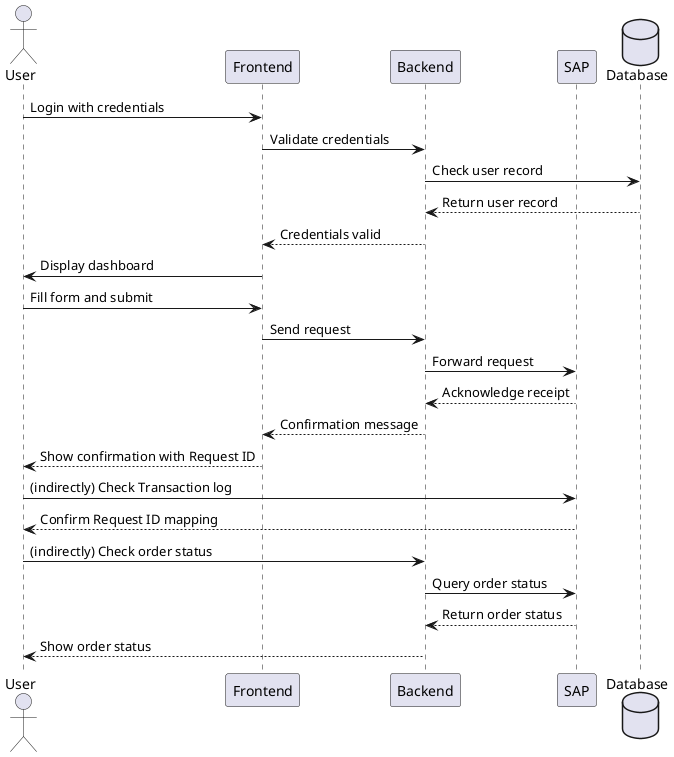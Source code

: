 @startuml
actor User
participant Frontend as FE
participant Backend as BE
participant SAP
database Database as DB

User -> FE: Login with credentials
FE -> BE: Validate credentials
BE -> DB: Check user record
DB --> BE: Return user record
BE --> FE: Credentials valid
FE -> User: Display dashboard
User -> FE: Fill form and submit
FE -> BE: Send request
BE -> SAP: Forward request
SAP --> BE: Acknowledge receipt
BE --> FE: Confirmation message
FE --> User: Show confirmation with Request ID
User -> SAP: (indirectly) Check Transaction log
SAP --> User: Confirm Request ID mapping
User -> BE: (indirectly) Check order status
BE -> SAP: Query order status
SAP --> BE: Return order status
BE --> User: Show order status
@enduml
